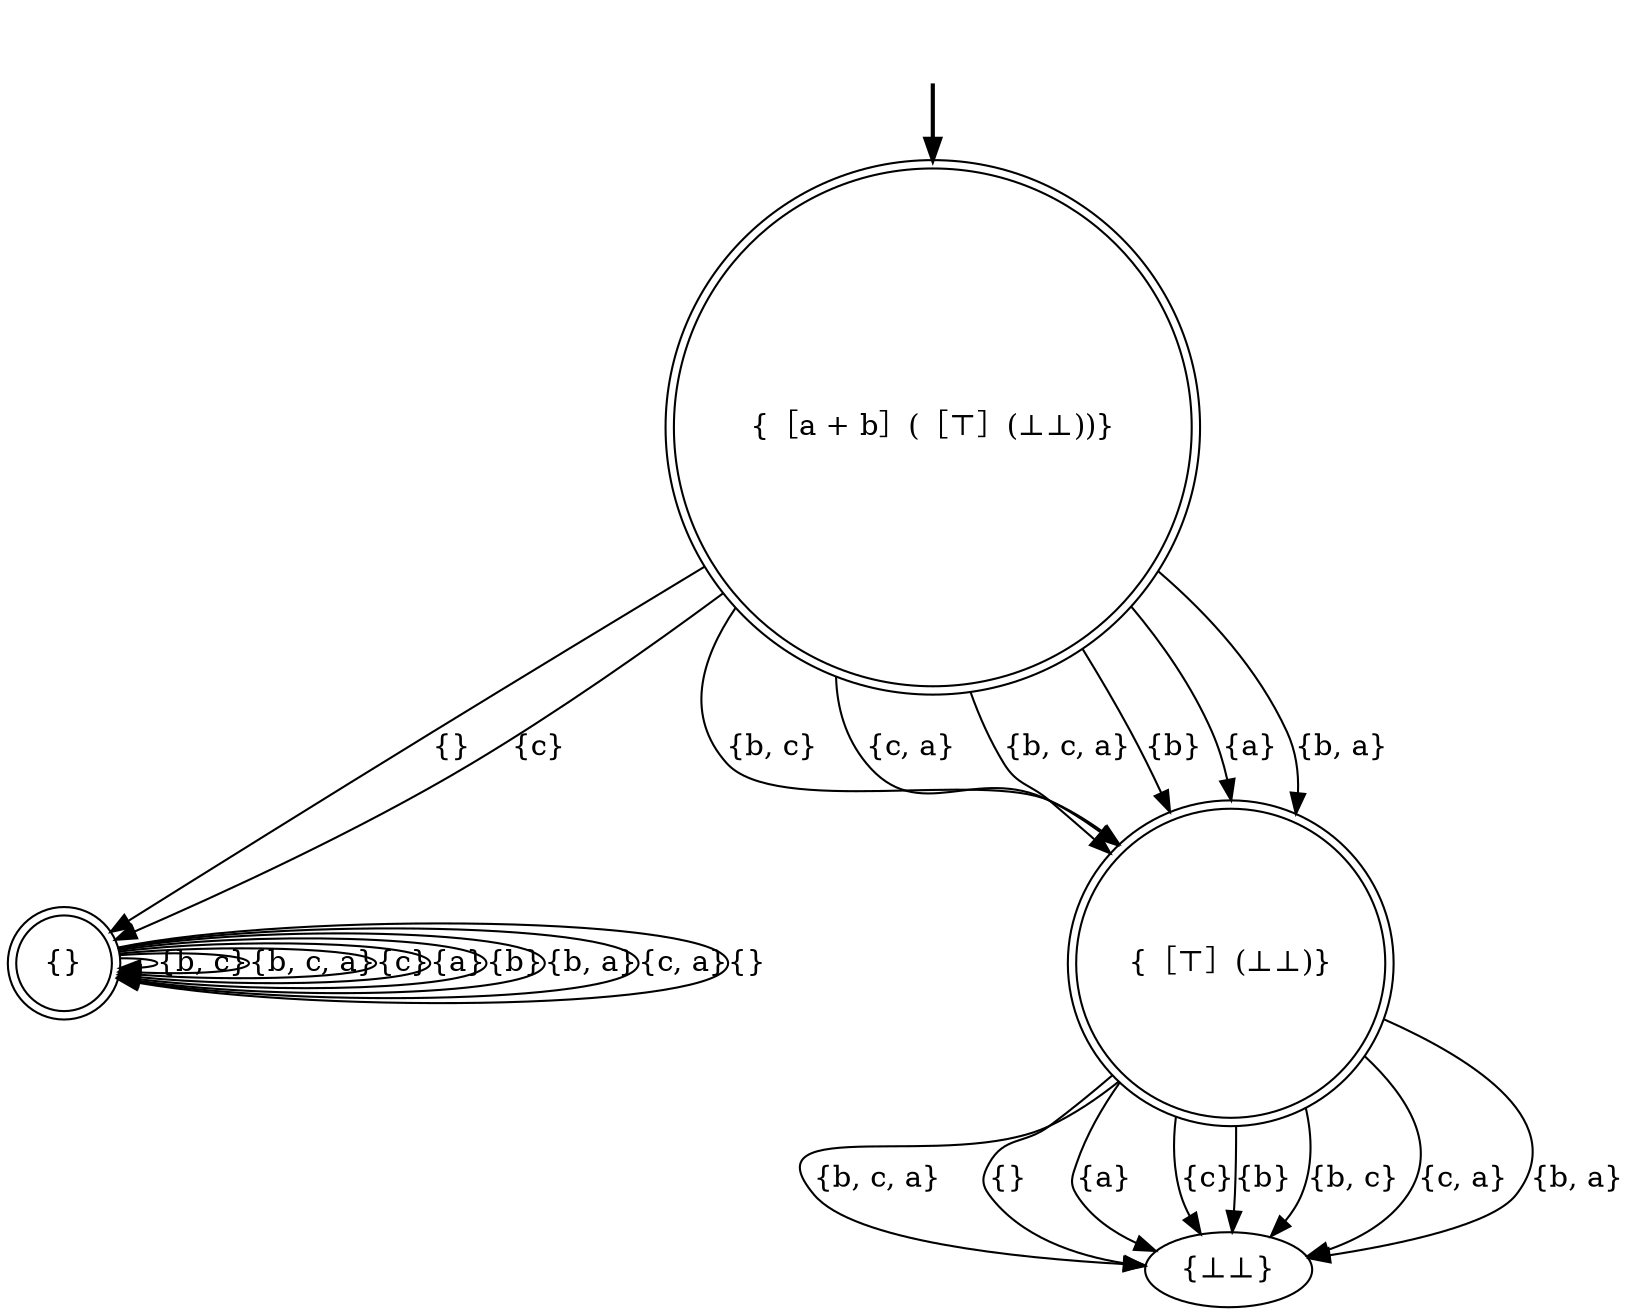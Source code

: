digraph {
	fake0 [style=invisible]
	"{⊥⊥}"
	"{}" [shape=doublecircle]
	"{［a + b］(［⊤］(⊥⊥))}" [root=true shape=doublecircle]
	"{［⊤］(⊥⊥)}" [shape=doublecircle]
	fake0 -> "{［a + b］(［⊤］(⊥⊥))}" [style=bold]
	"{［⊤］(⊥⊥)}" -> "{⊥⊥}" [label="{b, c, a}"]
	"{［a + b］(［⊤］(⊥⊥))}" -> "{［⊤］(⊥⊥)}" [label="{b, c}"]
	"{}" -> "{}" [label="{b, c}"]
	"{}" -> "{}" [label="{b, c, a}"]
	"{}" -> "{}" [label="{c}"]
	"{［⊤］(⊥⊥)}" -> "{⊥⊥}" [label="{}"]
	"{}" -> "{}" [label="{a}"]
	"{［⊤］(⊥⊥)}" -> "{⊥⊥}" [label="{a}"]
	"{}" -> "{}" [label="{b}"]
	"{［a + b］(［⊤］(⊥⊥))}" -> "{［⊤］(⊥⊥)}" [label="{c, a}"]
	"{［⊤］(⊥⊥)}" -> "{⊥⊥}" [label="{c}"]
	"{［⊤］(⊥⊥)}" -> "{⊥⊥}" [label="{b}"]
	"{［a + b］(［⊤］(⊥⊥))}" -> "{［⊤］(⊥⊥)}" [label="{b, c, a}"]
	"{［⊤］(⊥⊥)}" -> "{⊥⊥}" [label="{b, c}"]
	"{［a + b］(［⊤］(⊥⊥))}" -> "{［⊤］(⊥⊥)}" [label="{b}"]
	"{}" -> "{}" [label="{b, a}"]
	"{［a + b］(［⊤］(⊥⊥))}" -> "{}" [label="{}"]
	"{}" -> "{}" [label="{c, a}"]
	"{［a + b］(［⊤］(⊥⊥))}" -> "{［⊤］(⊥⊥)}" [label="{a}"]
	"{［a + b］(［⊤］(⊥⊥))}" -> "{［⊤］(⊥⊥)}" [label="{b, a}"]
	"{［⊤］(⊥⊥)}" -> "{⊥⊥}" [label="{c, a}"]
	"{}" -> "{}" [label="{}"]
	"{［a + b］(［⊤］(⊥⊥))}" -> "{}" [label="{c}"]
	"{［⊤］(⊥⊥)}" -> "{⊥⊥}" [label="{b, a}"]
}

